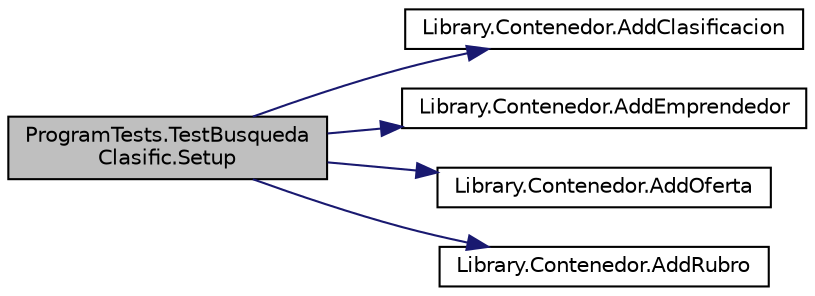 digraph "ProgramTests.TestBusquedaClasific.Setup"
{
 // INTERACTIVE_SVG=YES
 // LATEX_PDF_SIZE
  edge [fontname="Helvetica",fontsize="10",labelfontname="Helvetica",labelfontsize="10"];
  node [fontname="Helvetica",fontsize="10",shape=record];
  rankdir="LR";
  Node1 [label="ProgramTests.TestBusqueda\lClasific.Setup",height=0.2,width=0.4,color="black", fillcolor="grey75", style="filled", fontcolor="black",tooltip="Crea una instancia de rubro, emprendedor, dos empresas, clasificación y dos ofertas para la búsqueda...."];
  Node1 -> Node2 [color="midnightblue",fontsize="10",style="solid",fontname="Helvetica"];
  Node2 [label="Library.Contenedor.AddClasificacion",height=0.2,width=0.4,color="black", fillcolor="white", style="filled",URL="$classLibrary_1_1Contenedor.html#a1143db9074e7b8d9d38a659f29285fc1",tooltip="Añiade una clasificacion a la lista de clasificaciones."];
  Node1 -> Node3 [color="midnightblue",fontsize="10",style="solid",fontname="Helvetica"];
  Node3 [label="Library.Contenedor.AddEmprendedor",height=0.2,width=0.4,color="black", fillcolor="white", style="filled",URL="$classLibrary_1_1Contenedor.html#a88bba7f95f232966f44b37d2242d8e05",tooltip="Añade un emprendedor al diccionario de emprendedores. Se utiliza un diccionario porque es mas facil p..."];
  Node1 -> Node4 [color="midnightblue",fontsize="10",style="solid",fontname="Helvetica"];
  Node4 [label="Library.Contenedor.AddOferta",height=0.2,width=0.4,color="black", fillcolor="white", style="filled",URL="$classLibrary_1_1Contenedor.html#ad4e4bb01cb25c788a9260f7756821ae2",tooltip="Añiade una oferta a la lista de ofertas."];
  Node1 -> Node5 [color="midnightblue",fontsize="10",style="solid",fontname="Helvetica"];
  Node5 [label="Library.Contenedor.AddRubro",height=0.2,width=0.4,color="black", fillcolor="white", style="filled",URL="$classLibrary_1_1Contenedor.html#aa951b364d9bedb1426f5d84636c2b16a",tooltip="Añiade un rubro a la lista de rubros."];
}
